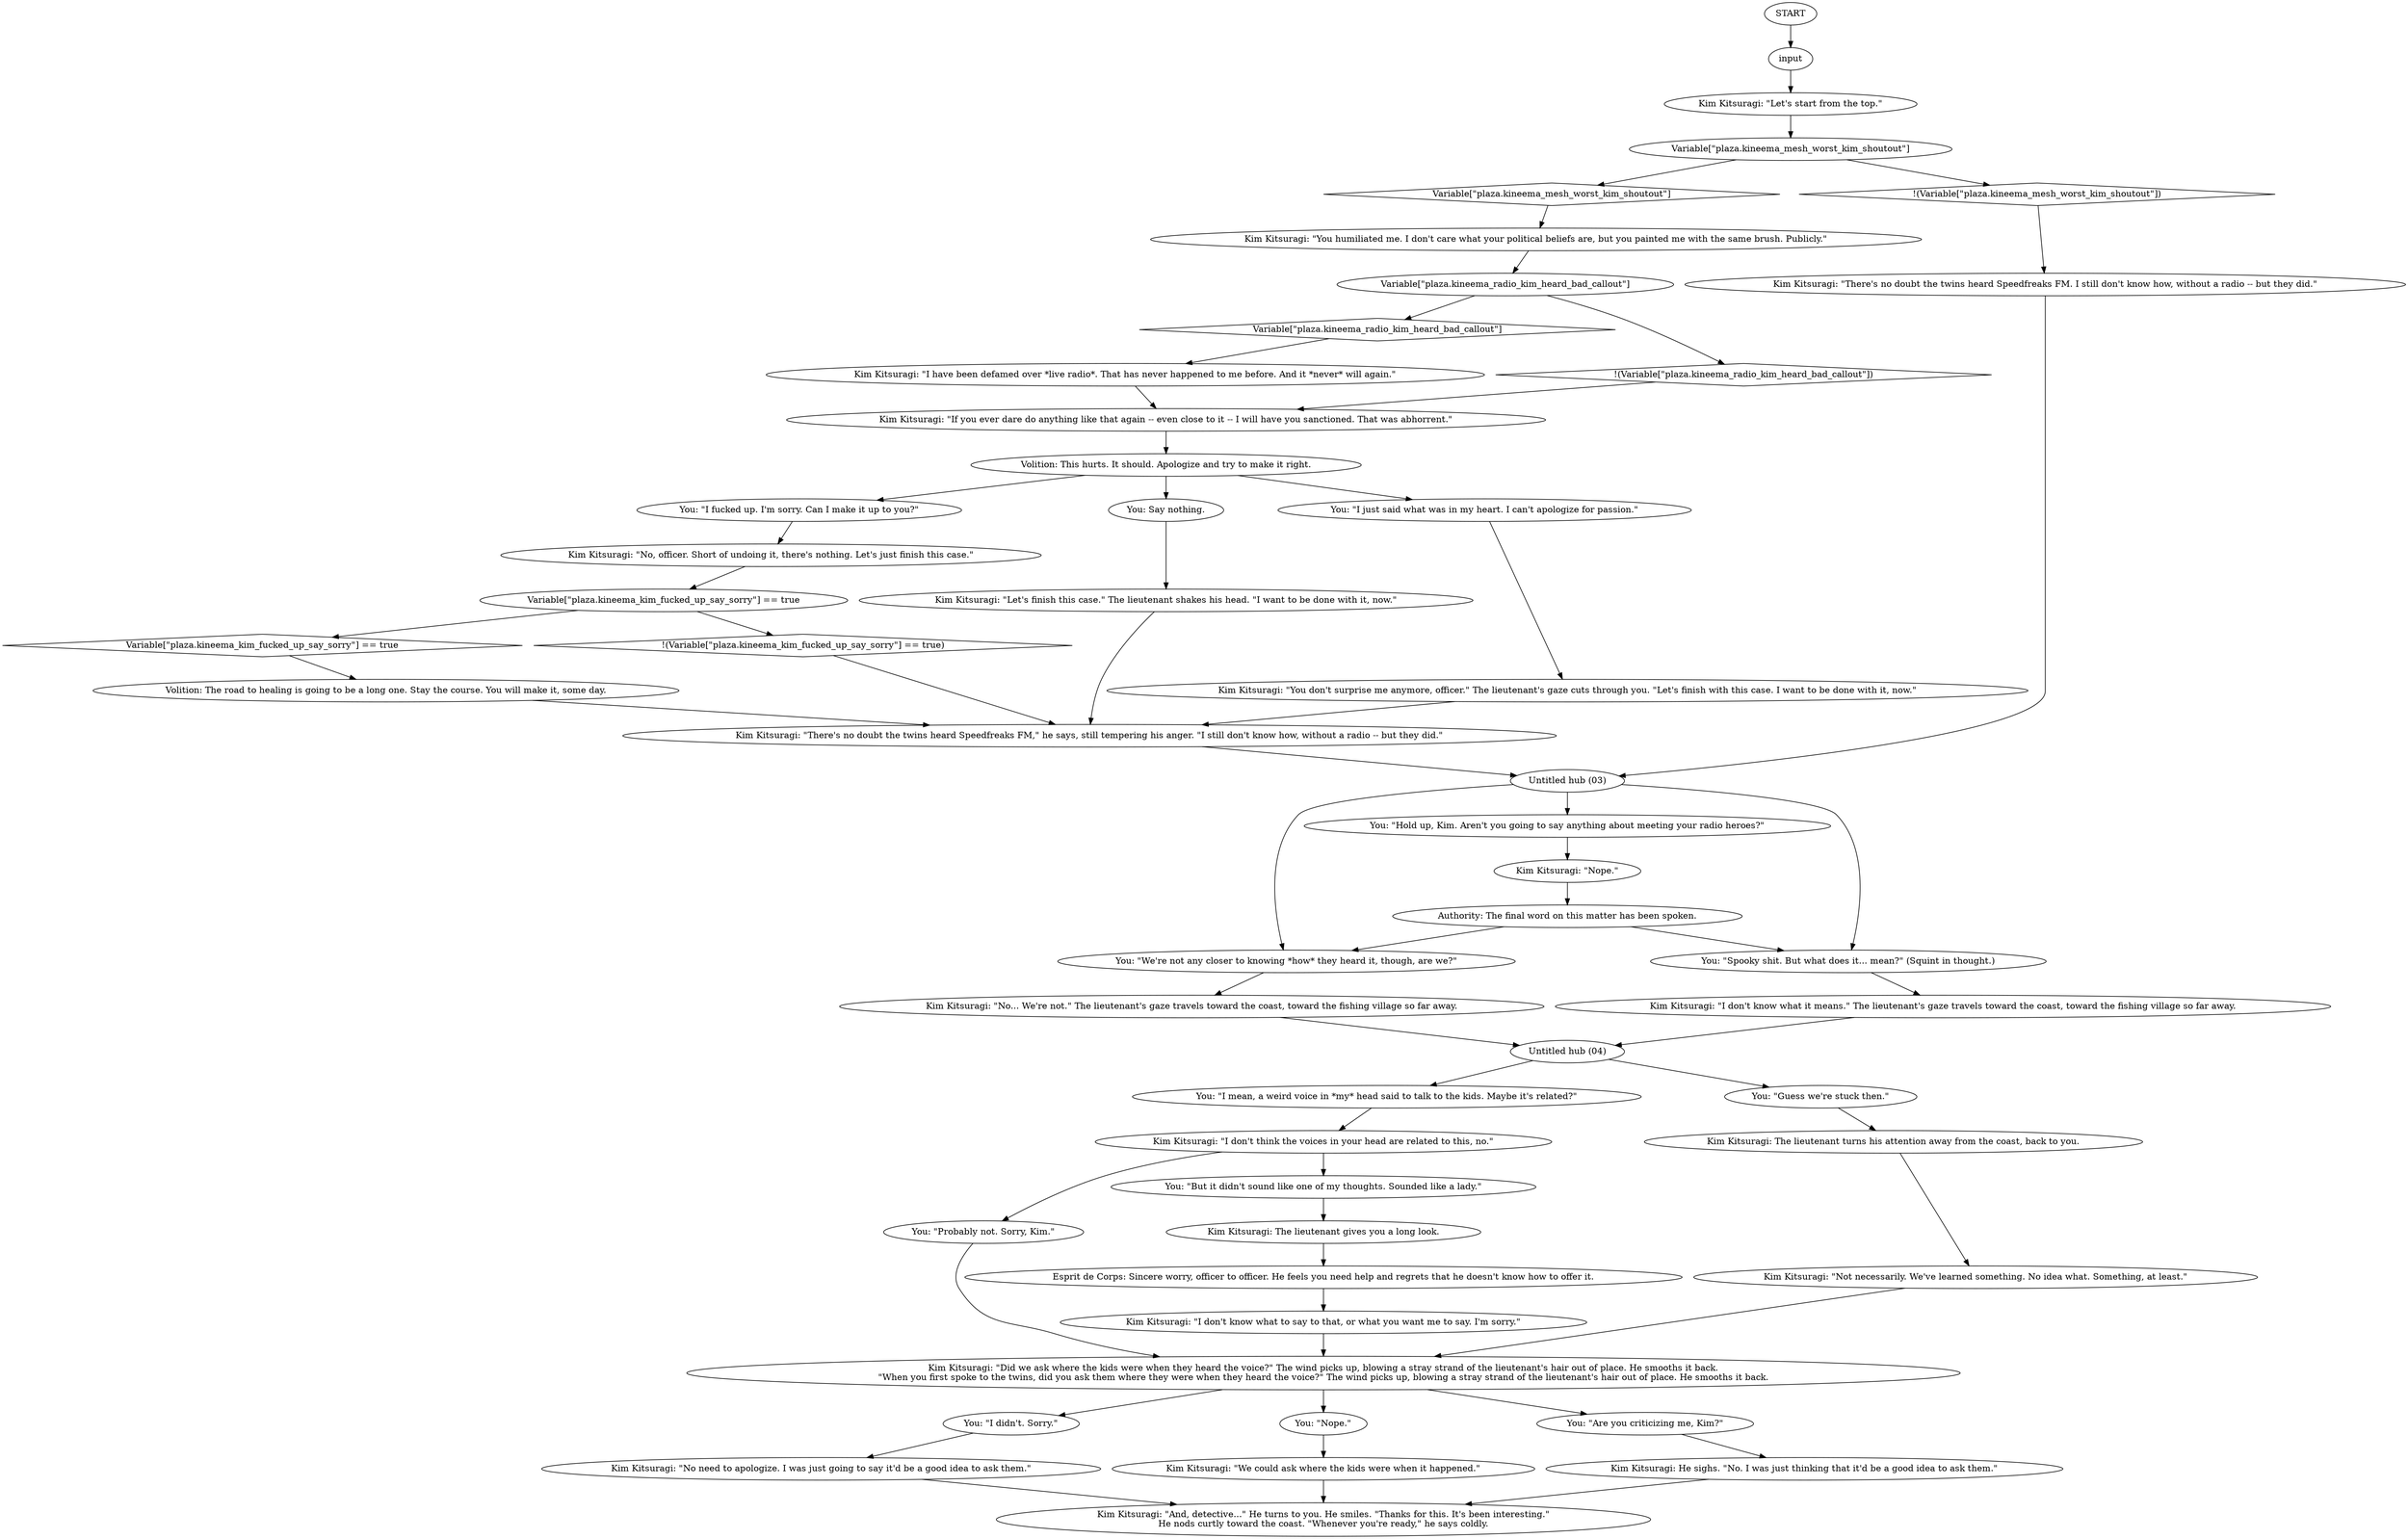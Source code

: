 # KIM SWITCH / SPOKE TO SPEEDFREAKS
# Speedfreaks FM confirmed that the kids heard the Speedfreaks. He doesn't know what that means or how it relates to your case, but suggests you go back to the FELD Mural.
# ==================================================
digraph G {
	  0 [label="START"];
	  1 [label="input"];
	  2 [label="Authority: The final word on this matter has been spoken."];
	  3 [label="Kim Kitsuragi: \"I don't know what to say to that, or what you want me to say. I'm sorry.\""];
	  4 [label="Kim Kitsuragi: \"We could ask where the kids were when it happened.\""];
	  5 [label="You: \"I mean, a weird voice in *my* head said to talk to the kids. Maybe it's related?\""];
	  6 [label="You: \"I didn't. Sorry.\""];
	  7 [label="Kim Kitsuragi: \"No need to apologize. I was just going to say it'd be a good idea to ask them.\""];
	  8 [label="Kim Kitsuragi: \"Let's start from the top.\""];
	  9 [label="Kim Kitsuragi: \"Let's finish this case.\" The lieutenant shakes his head. \"I want to be done with it, now.\""];
	  10 [label="You: \"Nope.\""];
	  11 [label="Volition: The road to healing is going to be a long one. Stay the course. You will make it, some day."];
	  12 [label="You: \"Hold up, Kim. Aren't you going to say anything about meeting your radio heroes?\""];
	  13 [label="Kim Kitsuragi: \"Nope.\""];
	  14 [label="Kim Kitsuragi: \"No... We're not.\" The lieutenant's gaze travels toward the coast, toward the fishing village so far away."];
	  15 [label="You: \"But it didn't sound like one of my thoughts. Sounded like a lady.\""];
	  16 [label="You: \"Probably not. Sorry, Kim.\""];
	  17 [label="Variable[\"plaza.kineema_mesh_worst_kim_shoutout\"]"];
	  18 [label="Variable[\"plaza.kineema_mesh_worst_kim_shoutout\"]", shape=diamond];
	  19 [label="!(Variable[\"plaza.kineema_mesh_worst_kim_shoutout\"])", shape=diamond];
	  20 [label="Kim Kitsuragi: \"There's no doubt the twins heard Speedfreaks FM. I still don't know how, without a radio -- but they did.\""];
	  21 [label="Kim Kitsuragi: \"Not necessarily. We've learned something. No idea what. Something, at least.\""];
	  22 [label="Kim Kitsuragi: \"You humiliated me. I don't care what your political beliefs are, but you painted me with the same brush. Publicly.\""];
	  23 [label="Kim Kitsuragi: \"I don't think the voices in your head are related to this, no.\""];
	  24 [label="You: \"We're not any closer to knowing *how* they heard it, though, are we?\""];
	  25 [label="You: \"Guess we're stuck then.\""];
	  26 [label="Kim Kitsuragi: \"If you ever dare do anything like that again -- even close to it -- I will have you sanctioned. That was abhorrent.\""];
	  27 [label="Untitled hub (03)"];
	  28 [label="Kim Kitsuragi: The lieutenant turns his attention away from the coast, back to you."];
	  29 [label="You: \"Are you criticizing me, Kim?\""];
	  30 [label="Kim Kitsuragi: \"You don't surprise me anymore, officer.\" The lieutenant's gaze cuts through you. \"Let's finish with this case. I want to be done with it, now.\""];
	  31 [label="Volition: This hurts. It should. Apologize and try to make it right."];
	  32 [label="You: Say nothing."];
	  33 [label="Kim Kitsuragi: \"There's no doubt the twins heard Speedfreaks FM,\" he says, still tempering his anger. \"I still don't know how, without a radio -- but they did.\""];
	  34 [label="Kim Kitsuragi: \"Did we ask where the kids were when they heard the voice?\" The wind picks up, blowing a stray strand of the lieutenant's hair out of place. He smooths it back.\n\"When you first spoke to the twins, did you ask them where they were when they heard the voice?\" The wind picks up, blowing a stray strand of the lieutenant's hair out of place. He smooths it back."];
	  35 [label="Variable[\"plaza.kineema_radio_kim_heard_bad_callout\"]"];
	  36 [label="Variable[\"plaza.kineema_radio_kim_heard_bad_callout\"]", shape=diamond];
	  37 [label="!(Variable[\"plaza.kineema_radio_kim_heard_bad_callout\"])", shape=diamond];
	  38 [label="Variable[\"plaza.kineema_kim_fucked_up_say_sorry\"] == true"];
	  39 [label="Variable[\"plaza.kineema_kim_fucked_up_say_sorry\"] == true", shape=diamond];
	  40 [label="!(Variable[\"plaza.kineema_kim_fucked_up_say_sorry\"] == true)", shape=diamond];
	  41 [label="Esprit de Corps: Sincere worry, officer to officer. He feels you need help and regrets that he doesn't know how to offer it."];
	  42 [label="You: \"I just said what was in my heart. I can't apologize for passion.\""];
	  43 [label="You: \"Spooky shit. But what does it... mean?\" (Squint in thought.)"];
	  44 [label="Kim Kitsuragi: \"I don't know what it means.\" The lieutenant's gaze travels toward the coast, toward the fishing village so far away."];
	  45 [label="Kim Kitsuragi: \"And, detective...\" He turns to you. He smiles. \"Thanks for this. It's been interesting.\"\nHe nods curtly toward the coast. \"Whenever you're ready,\" he says coldly."];
	  46 [label="Kim Kitsuragi: \"I have been defamed over *live radio*. That has never happened to me before. And it *never* will again.\""];
	  47 [label="Kim Kitsuragi: \"No, officer. Short of undoing it, there's nothing. Let's just finish this case.\""];
	  48 [label="Untitled hub (04)"];
	  50 [label="You: \"I fucked up. I'm sorry. Can I make it up to you?\""];
	  51 [label="Kim Kitsuragi: The lieutenant gives you a long look."];
	  52 [label="Kim Kitsuragi: He sighs. \"No. I was just thinking that it'd be a good idea to ask them.\""];
	  0 -> 1
	  1 -> 8
	  2 -> 24
	  2 -> 43
	  3 -> 34
	  4 -> 45
	  5 -> 23
	  6 -> 7
	  7 -> 45
	  8 -> 17
	  9 -> 33
	  10 -> 4
	  11 -> 33
	  12 -> 13
	  13 -> 2
	  14 -> 48
	  15 -> 51
	  16 -> 34
	  17 -> 18
	  17 -> 19
	  18 -> 22
	  19 -> 20
	  20 -> 27
	  21 -> 34
	  22 -> 35
	  23 -> 16
	  23 -> 15
	  24 -> 14
	  25 -> 28
	  26 -> 31
	  27 -> 24
	  27 -> 43
	  27 -> 12
	  28 -> 21
	  29 -> 52
	  30 -> 33
	  31 -> 32
	  31 -> 50
	  31 -> 42
	  32 -> 9
	  33 -> 27
	  34 -> 10
	  34 -> 29
	  34 -> 6
	  35 -> 36
	  35 -> 37
	  36 -> 46
	  37 -> 26
	  38 -> 40
	  38 -> 39
	  39 -> 11
	  40 -> 33
	  41 -> 3
	  42 -> 30
	  43 -> 44
	  44 -> 48
	  46 -> 26
	  47 -> 38
	  48 -> 25
	  48 -> 5
	  50 -> 47
	  51 -> 41
	  52 -> 45
}

